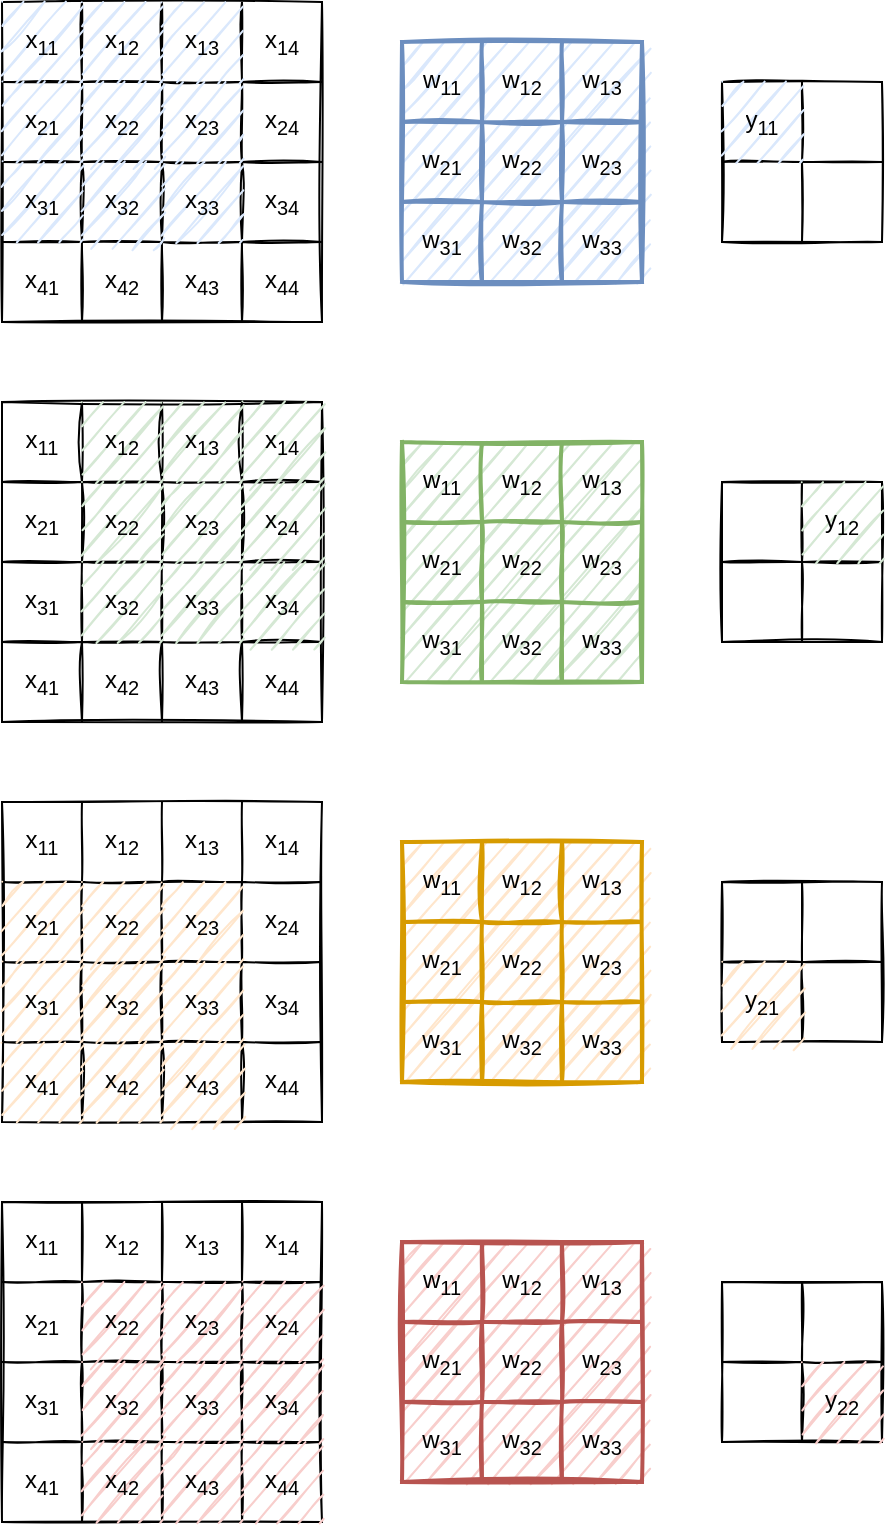 <mxfile version="14.9.6" type="device"><diagram id="1XPFrQUeFBchEvQKIlx6" name="第 1 页"><mxGraphModel dx="1038" dy="607" grid="1" gridSize="10" guides="1" tooltips="1" connect="1" arrows="1" fold="1" page="1" pageScale="1" pageWidth="827" pageHeight="1169" math="0" shadow="0"><root><mxCell id="0"/><mxCell id="1" parent="0"/><mxCell id="IdD7xuWZ4X2_f1lu993T-57" value="" style="shape=table;startSize=0;container=1;collapsible=0;childLayout=tableLayout;sketch=1;rounded=1;shadow=0;strokeWidth=1;fillStyle=auto;" vertex="1" parent="1"><mxGeometry x="220" y="120" width="160" height="160" as="geometry"/></mxCell><mxCell id="IdD7xuWZ4X2_f1lu993T-58" value="" style="shape=partialRectangle;collapsible=0;dropTarget=0;pointerEvents=0;fillColor=none;top=0;left=0;bottom=0;right=0;points=[[0,0.5],[1,0.5]];portConstraint=eastwest;" vertex="1" parent="IdD7xuWZ4X2_f1lu993T-57"><mxGeometry width="160" height="40" as="geometry"/></mxCell><mxCell id="IdD7xuWZ4X2_f1lu993T-59" value="x&lt;sub&gt;11&lt;/sub&gt;" style="shape=partialRectangle;html=1;whiteSpace=wrap;connectable=0;overflow=hidden;fillColor=#dae8fc;top=0;left=0;bottom=0;right=0;pointerEvents=1;strokeColor=#6c8ebf;sketch=1;strokeWidth=2;" vertex="1" parent="IdD7xuWZ4X2_f1lu993T-58"><mxGeometry width="40" height="40" as="geometry"/></mxCell><mxCell id="IdD7xuWZ4X2_f1lu993T-60" value="x&lt;sub&gt;12&lt;/sub&gt;" style="shape=partialRectangle;html=1;whiteSpace=wrap;connectable=0;overflow=hidden;fillColor=#dae8fc;top=0;left=0;bottom=0;right=0;pointerEvents=1;strokeColor=#6c8ebf;sketch=1;strokeWidth=2;" vertex="1" parent="IdD7xuWZ4X2_f1lu993T-58"><mxGeometry x="40" width="40" height="40" as="geometry"/></mxCell><mxCell id="IdD7xuWZ4X2_f1lu993T-61" value="x&lt;sub&gt;13&lt;/sub&gt;" style="shape=partialRectangle;html=1;whiteSpace=wrap;connectable=0;overflow=hidden;fillColor=#dae8fc;top=0;left=0;bottom=0;right=0;pointerEvents=1;strokeColor=#6c8ebf;sketch=1;strokeWidth=2;" vertex="1" parent="IdD7xuWZ4X2_f1lu993T-58"><mxGeometry x="80" width="40" height="40" as="geometry"/></mxCell><mxCell id="IdD7xuWZ4X2_f1lu993T-62" value="x&lt;sub&gt;14&lt;/sub&gt;" style="shape=partialRectangle;html=1;whiteSpace=wrap;connectable=0;overflow=hidden;fillColor=none;top=0;left=0;bottom=0;right=0;pointerEvents=1;" vertex="1" parent="IdD7xuWZ4X2_f1lu993T-58"><mxGeometry x="120" width="40" height="40" as="geometry"/></mxCell><mxCell id="IdD7xuWZ4X2_f1lu993T-63" value="" style="shape=partialRectangle;collapsible=0;dropTarget=0;pointerEvents=0;fillColor=none;top=0;left=0;bottom=0;right=0;points=[[0,0.5],[1,0.5]];portConstraint=eastwest;" vertex="1" parent="IdD7xuWZ4X2_f1lu993T-57"><mxGeometry y="40" width="160" height="40" as="geometry"/></mxCell><mxCell id="IdD7xuWZ4X2_f1lu993T-64" value="x&lt;sub&gt;21&lt;/sub&gt;" style="shape=partialRectangle;html=1;whiteSpace=wrap;connectable=0;overflow=hidden;fillColor=#dae8fc;top=0;left=0;bottom=0;right=0;pointerEvents=1;strokeColor=#6c8ebf;sketch=1;strokeWidth=2;" vertex="1" parent="IdD7xuWZ4X2_f1lu993T-63"><mxGeometry width="40" height="40" as="geometry"/></mxCell><mxCell id="IdD7xuWZ4X2_f1lu993T-65" value="x&lt;sub&gt;22&lt;/sub&gt;" style="shape=partialRectangle;html=1;whiteSpace=wrap;connectable=0;overflow=hidden;fillColor=#dae8fc;top=0;left=0;bottom=0;right=0;pointerEvents=1;strokeColor=#6c8ebf;sketch=1;strokeWidth=2;" vertex="1" parent="IdD7xuWZ4X2_f1lu993T-63"><mxGeometry x="40" width="40" height="40" as="geometry"/></mxCell><mxCell id="IdD7xuWZ4X2_f1lu993T-66" value="x&lt;sub&gt;23&lt;/sub&gt;" style="shape=partialRectangle;html=1;whiteSpace=wrap;connectable=0;overflow=hidden;fillColor=#dae8fc;top=0;left=0;bottom=0;right=0;pointerEvents=1;strokeColor=#6c8ebf;sketch=1;strokeWidth=2;" vertex="1" parent="IdD7xuWZ4X2_f1lu993T-63"><mxGeometry x="80" width="40" height="40" as="geometry"/></mxCell><mxCell id="IdD7xuWZ4X2_f1lu993T-67" value="x&lt;sub&gt;24&lt;/sub&gt;" style="shape=partialRectangle;html=1;whiteSpace=wrap;connectable=0;overflow=hidden;fillColor=none;top=0;left=0;bottom=0;right=0;pointerEvents=1;" vertex="1" parent="IdD7xuWZ4X2_f1lu993T-63"><mxGeometry x="120" width="40" height="40" as="geometry"/></mxCell><mxCell id="IdD7xuWZ4X2_f1lu993T-68" value="" style="shape=partialRectangle;collapsible=0;dropTarget=0;pointerEvents=0;fillColor=none;top=0;left=0;bottom=0;right=0;points=[[0,0.5],[1,0.5]];portConstraint=eastwest;" vertex="1" parent="IdD7xuWZ4X2_f1lu993T-57"><mxGeometry y="80" width="160" height="40" as="geometry"/></mxCell><mxCell id="IdD7xuWZ4X2_f1lu993T-69" value="x&lt;sub&gt;31&lt;/sub&gt;" style="shape=partialRectangle;html=1;whiteSpace=wrap;connectable=0;overflow=hidden;fillColor=#dae8fc;top=0;left=0;bottom=0;right=0;pointerEvents=1;strokeColor=#6c8ebf;sketch=1;strokeWidth=2;" vertex="1" parent="IdD7xuWZ4X2_f1lu993T-68"><mxGeometry width="40" height="40" as="geometry"/></mxCell><mxCell id="IdD7xuWZ4X2_f1lu993T-70" value="x&lt;sub&gt;32&lt;/sub&gt;" style="shape=partialRectangle;html=1;whiteSpace=wrap;connectable=0;overflow=hidden;fillColor=#dae8fc;top=0;left=0;bottom=0;right=0;pointerEvents=1;strokeColor=#6c8ebf;sketch=1;strokeWidth=2;" vertex="1" parent="IdD7xuWZ4X2_f1lu993T-68"><mxGeometry x="40" width="40" height="40" as="geometry"/></mxCell><mxCell id="IdD7xuWZ4X2_f1lu993T-71" value="x&lt;sub&gt;33&lt;/sub&gt;" style="shape=partialRectangle;html=1;whiteSpace=wrap;connectable=0;overflow=hidden;fillColor=#dae8fc;top=0;left=0;bottom=0;right=0;pointerEvents=1;strokeColor=#6c8ebf;sketch=1;strokeWidth=2;" vertex="1" parent="IdD7xuWZ4X2_f1lu993T-68"><mxGeometry x="80" width="40" height="40" as="geometry"/></mxCell><mxCell id="IdD7xuWZ4X2_f1lu993T-72" value="x&lt;sub&gt;34&lt;/sub&gt;" style="shape=partialRectangle;html=1;whiteSpace=wrap;connectable=0;overflow=hidden;fillColor=none;top=0;left=0;bottom=0;right=0;pointerEvents=1;" vertex="1" parent="IdD7xuWZ4X2_f1lu993T-68"><mxGeometry x="120" width="40" height="40" as="geometry"/></mxCell><mxCell id="IdD7xuWZ4X2_f1lu993T-73" value="" style="shape=partialRectangle;collapsible=0;dropTarget=0;pointerEvents=0;fillColor=none;top=0;left=0;bottom=0;right=0;points=[[0,0.5],[1,0.5]];portConstraint=eastwest;" vertex="1" parent="IdD7xuWZ4X2_f1lu993T-57"><mxGeometry y="120" width="160" height="40" as="geometry"/></mxCell><mxCell id="IdD7xuWZ4X2_f1lu993T-74" value="x&lt;sub&gt;41&lt;/sub&gt;" style="shape=partialRectangle;html=1;whiteSpace=wrap;connectable=0;overflow=hidden;fillColor=none;top=0;left=0;bottom=0;right=0;pointerEvents=1;" vertex="1" parent="IdD7xuWZ4X2_f1lu993T-73"><mxGeometry width="40" height="40" as="geometry"/></mxCell><mxCell id="IdD7xuWZ4X2_f1lu993T-75" value="x&lt;sub&gt;42&lt;/sub&gt;" style="shape=partialRectangle;html=1;whiteSpace=wrap;connectable=0;overflow=hidden;fillColor=none;top=0;left=0;bottom=0;right=0;pointerEvents=1;" vertex="1" parent="IdD7xuWZ4X2_f1lu993T-73"><mxGeometry x="40" width="40" height="40" as="geometry"/></mxCell><mxCell id="IdD7xuWZ4X2_f1lu993T-76" value="x&lt;sub&gt;43&lt;/sub&gt;" style="shape=partialRectangle;html=1;whiteSpace=wrap;connectable=0;overflow=hidden;fillColor=none;top=0;left=0;bottom=0;right=0;pointerEvents=1;" vertex="1" parent="IdD7xuWZ4X2_f1lu993T-73"><mxGeometry x="80" width="40" height="40" as="geometry"/></mxCell><mxCell id="IdD7xuWZ4X2_f1lu993T-77" value="x&lt;sub&gt;44&lt;/sub&gt;" style="shape=partialRectangle;html=1;whiteSpace=wrap;connectable=0;overflow=hidden;fillColor=none;top=0;left=0;bottom=0;right=0;pointerEvents=1;" vertex="1" parent="IdD7xuWZ4X2_f1lu993T-73"><mxGeometry x="120" width="40" height="40" as="geometry"/></mxCell><mxCell id="IdD7xuWZ4X2_f1lu993T-78" value="" style="shape=table;startSize=0;container=1;collapsible=0;childLayout=tableLayout;rounded=1;sketch=1;fillColor=#dae8fc;strokeColor=#6c8ebf;strokeWidth=2;" vertex="1" parent="1"><mxGeometry x="420" y="140" width="120" height="120" as="geometry"/></mxCell><mxCell id="IdD7xuWZ4X2_f1lu993T-79" value="" style="shape=partialRectangle;collapsible=0;dropTarget=0;pointerEvents=0;fillColor=none;top=0;left=0;bottom=0;right=0;points=[[0,0.5],[1,0.5]];portConstraint=eastwest;" vertex="1" parent="IdD7xuWZ4X2_f1lu993T-78"><mxGeometry width="120" height="40" as="geometry"/></mxCell><mxCell id="IdD7xuWZ4X2_f1lu993T-80" value="w&lt;sub&gt;11&lt;/sub&gt;" style="shape=partialRectangle;html=1;whiteSpace=wrap;connectable=0;overflow=hidden;fillColor=none;top=0;left=0;bottom=0;right=0;pointerEvents=1;" vertex="1" parent="IdD7xuWZ4X2_f1lu993T-79"><mxGeometry width="40" height="40" as="geometry"/></mxCell><mxCell id="IdD7xuWZ4X2_f1lu993T-81" value="w&lt;sub&gt;12&lt;/sub&gt;" style="shape=partialRectangle;html=1;whiteSpace=wrap;connectable=0;overflow=hidden;fillColor=none;top=0;left=0;bottom=0;right=0;pointerEvents=1;" vertex="1" parent="IdD7xuWZ4X2_f1lu993T-79"><mxGeometry x="40" width="40" height="40" as="geometry"/></mxCell><mxCell id="IdD7xuWZ4X2_f1lu993T-82" value="w&lt;sub&gt;13&lt;/sub&gt;" style="shape=partialRectangle;html=1;whiteSpace=wrap;connectable=0;overflow=hidden;fillColor=none;top=0;left=0;bottom=0;right=0;pointerEvents=1;" vertex="1" parent="IdD7xuWZ4X2_f1lu993T-79"><mxGeometry x="80" width="40" height="40" as="geometry"/></mxCell><mxCell id="IdD7xuWZ4X2_f1lu993T-83" value="" style="shape=partialRectangle;collapsible=0;dropTarget=0;pointerEvents=0;fillColor=none;top=0;left=0;bottom=0;right=0;points=[[0,0.5],[1,0.5]];portConstraint=eastwest;" vertex="1" parent="IdD7xuWZ4X2_f1lu993T-78"><mxGeometry y="40" width="120" height="40" as="geometry"/></mxCell><mxCell id="IdD7xuWZ4X2_f1lu993T-84" value="w&lt;sub&gt;21&lt;/sub&gt;" style="shape=partialRectangle;html=1;whiteSpace=wrap;connectable=0;overflow=hidden;fillColor=none;top=0;left=0;bottom=0;right=0;pointerEvents=1;" vertex="1" parent="IdD7xuWZ4X2_f1lu993T-83"><mxGeometry width="40" height="40" as="geometry"/></mxCell><mxCell id="IdD7xuWZ4X2_f1lu993T-85" value="w&lt;sub&gt;22&lt;/sub&gt;" style="shape=partialRectangle;html=1;whiteSpace=wrap;connectable=0;overflow=hidden;fillColor=none;top=0;left=0;bottom=0;right=0;pointerEvents=1;" vertex="1" parent="IdD7xuWZ4X2_f1lu993T-83"><mxGeometry x="40" width="40" height="40" as="geometry"/></mxCell><mxCell id="IdD7xuWZ4X2_f1lu993T-86" value="w&lt;sub&gt;23&lt;/sub&gt;" style="shape=partialRectangle;html=1;whiteSpace=wrap;connectable=0;overflow=hidden;fillColor=none;top=0;left=0;bottom=0;right=0;pointerEvents=1;" vertex="1" parent="IdD7xuWZ4X2_f1lu993T-83"><mxGeometry x="80" width="40" height="40" as="geometry"/></mxCell><mxCell id="IdD7xuWZ4X2_f1lu993T-87" value="" style="shape=partialRectangle;collapsible=0;dropTarget=0;pointerEvents=0;fillColor=none;top=0;left=0;bottom=0;right=0;points=[[0,0.5],[1,0.5]];portConstraint=eastwest;" vertex="1" parent="IdD7xuWZ4X2_f1lu993T-78"><mxGeometry y="80" width="120" height="40" as="geometry"/></mxCell><mxCell id="IdD7xuWZ4X2_f1lu993T-88" value="w&lt;sub&gt;31&lt;/sub&gt;" style="shape=partialRectangle;html=1;whiteSpace=wrap;connectable=0;overflow=hidden;fillColor=none;top=0;left=0;bottom=0;right=0;pointerEvents=1;" vertex="1" parent="IdD7xuWZ4X2_f1lu993T-87"><mxGeometry width="40" height="40" as="geometry"/></mxCell><mxCell id="IdD7xuWZ4X2_f1lu993T-89" value="w&lt;sub&gt;32&lt;/sub&gt;" style="shape=partialRectangle;html=1;whiteSpace=wrap;connectable=0;overflow=hidden;fillColor=none;top=0;left=0;bottom=0;right=0;pointerEvents=1;" vertex="1" parent="IdD7xuWZ4X2_f1lu993T-87"><mxGeometry x="40" width="40" height="40" as="geometry"/></mxCell><mxCell id="IdD7xuWZ4X2_f1lu993T-90" value="w&lt;sub&gt;33&lt;/sub&gt;" style="shape=partialRectangle;html=1;whiteSpace=wrap;connectable=0;overflow=hidden;fillColor=none;top=0;left=0;bottom=0;right=0;pointerEvents=1;" vertex="1" parent="IdD7xuWZ4X2_f1lu993T-87"><mxGeometry x="80" width="40" height="40" as="geometry"/></mxCell><mxCell id="IdD7xuWZ4X2_f1lu993T-91" value="" style="shape=table;startSize=0;container=1;collapsible=0;childLayout=tableLayout;rounded=1;sketch=1;" vertex="1" parent="1"><mxGeometry x="580" y="160" width="80" height="80" as="geometry"/></mxCell><mxCell id="IdD7xuWZ4X2_f1lu993T-92" value="" style="shape=partialRectangle;collapsible=0;dropTarget=0;pointerEvents=0;fillColor=none;top=0;left=0;bottom=0;right=0;points=[[0,0.5],[1,0.5]];portConstraint=eastwest;" vertex="1" parent="IdD7xuWZ4X2_f1lu993T-91"><mxGeometry width="80" height="40" as="geometry"/></mxCell><mxCell id="IdD7xuWZ4X2_f1lu993T-93" value="y&lt;sub&gt;11&lt;/sub&gt;" style="shape=partialRectangle;html=1;whiteSpace=wrap;connectable=0;overflow=hidden;fillColor=#dae8fc;top=0;left=0;bottom=0;right=0;pointerEvents=1;strokeColor=#6c8ebf;sketch=1;strokeWidth=2;" vertex="1" parent="IdD7xuWZ4X2_f1lu993T-92"><mxGeometry width="40" height="40" as="geometry"/></mxCell><mxCell id="IdD7xuWZ4X2_f1lu993T-94" value="" style="shape=partialRectangle;html=1;whiteSpace=wrap;connectable=0;overflow=hidden;fillColor=none;top=0;left=0;bottom=0;right=0;pointerEvents=1;" vertex="1" parent="IdD7xuWZ4X2_f1lu993T-92"><mxGeometry x="40" width="40" height="40" as="geometry"/></mxCell><mxCell id="IdD7xuWZ4X2_f1lu993T-95" value="" style="shape=partialRectangle;collapsible=0;dropTarget=0;pointerEvents=0;fillColor=none;top=0;left=0;bottom=0;right=0;points=[[0,0.5],[1,0.5]];portConstraint=eastwest;" vertex="1" parent="IdD7xuWZ4X2_f1lu993T-91"><mxGeometry y="40" width="80" height="40" as="geometry"/></mxCell><mxCell id="IdD7xuWZ4X2_f1lu993T-96" value="" style="shape=partialRectangle;html=1;whiteSpace=wrap;connectable=0;overflow=hidden;fillColor=none;top=0;left=0;bottom=0;right=0;pointerEvents=1;" vertex="1" parent="IdD7xuWZ4X2_f1lu993T-95"><mxGeometry width="40" height="40" as="geometry"/></mxCell><mxCell id="IdD7xuWZ4X2_f1lu993T-97" value="" style="shape=partialRectangle;html=1;whiteSpace=wrap;connectable=0;overflow=hidden;fillColor=none;top=0;left=0;bottom=0;right=0;pointerEvents=1;" vertex="1" parent="IdD7xuWZ4X2_f1lu993T-95"><mxGeometry x="40" width="40" height="40" as="geometry"/></mxCell><mxCell id="IdD7xuWZ4X2_f1lu993T-221" value="" style="shape=table;startSize=0;container=1;collapsible=0;childLayout=tableLayout;rounded=1;sketch=1;" vertex="1" parent="1"><mxGeometry x="220" y="320" width="160" height="160" as="geometry"/></mxCell><mxCell id="IdD7xuWZ4X2_f1lu993T-222" value="" style="shape=partialRectangle;collapsible=0;dropTarget=0;pointerEvents=0;fillColor=none;top=0;left=0;bottom=0;right=0;points=[[0,0.5],[1,0.5]];portConstraint=eastwest;" vertex="1" parent="IdD7xuWZ4X2_f1lu993T-221"><mxGeometry width="160" height="40" as="geometry"/></mxCell><mxCell id="IdD7xuWZ4X2_f1lu993T-223" value="x&lt;sub&gt;11&lt;/sub&gt;" style="shape=partialRectangle;html=1;whiteSpace=wrap;connectable=0;overflow=hidden;fillColor=none;top=0;left=0;bottom=0;right=0;pointerEvents=1;" vertex="1" parent="IdD7xuWZ4X2_f1lu993T-222"><mxGeometry width="40" height="40" as="geometry"/></mxCell><mxCell id="IdD7xuWZ4X2_f1lu993T-224" value="x&lt;sub&gt;12&lt;/sub&gt;" style="shape=partialRectangle;html=1;whiteSpace=wrap;connectable=0;overflow=hidden;fillColor=#d5e8d4;top=0;left=0;bottom=0;right=0;pointerEvents=1;strokeColor=#82b366;sketch=1;strokeWidth=2;" vertex="1" parent="IdD7xuWZ4X2_f1lu993T-222"><mxGeometry x="40" width="40" height="40" as="geometry"/></mxCell><mxCell id="IdD7xuWZ4X2_f1lu993T-225" value="x&lt;sub&gt;13&lt;/sub&gt;" style="shape=partialRectangle;html=1;whiteSpace=wrap;connectable=0;overflow=hidden;fillColor=#d5e8d4;top=0;left=0;bottom=0;right=0;pointerEvents=1;strokeColor=#82b366;sketch=1;strokeWidth=2;" vertex="1" parent="IdD7xuWZ4X2_f1lu993T-222"><mxGeometry x="80" width="40" height="40" as="geometry"/></mxCell><mxCell id="IdD7xuWZ4X2_f1lu993T-226" value="x&lt;sub&gt;14&lt;/sub&gt;" style="shape=partialRectangle;html=1;whiteSpace=wrap;connectable=0;overflow=hidden;fillColor=#d5e8d4;top=0;left=0;bottom=0;right=0;pointerEvents=1;strokeColor=#82b366;sketch=1;strokeWidth=2;" vertex="1" parent="IdD7xuWZ4X2_f1lu993T-222"><mxGeometry x="120" width="40" height="40" as="geometry"/></mxCell><mxCell id="IdD7xuWZ4X2_f1lu993T-227" value="" style="shape=partialRectangle;collapsible=0;dropTarget=0;pointerEvents=0;fillColor=none;top=0;left=0;bottom=0;right=0;points=[[0,0.5],[1,0.5]];portConstraint=eastwest;" vertex="1" parent="IdD7xuWZ4X2_f1lu993T-221"><mxGeometry y="40" width="160" height="40" as="geometry"/></mxCell><mxCell id="IdD7xuWZ4X2_f1lu993T-228" value="x&lt;sub&gt;21&lt;/sub&gt;" style="shape=partialRectangle;html=1;whiteSpace=wrap;connectable=0;overflow=hidden;fillColor=none;top=0;left=0;bottom=0;right=0;pointerEvents=1;" vertex="1" parent="IdD7xuWZ4X2_f1lu993T-227"><mxGeometry width="40" height="40" as="geometry"/></mxCell><mxCell id="IdD7xuWZ4X2_f1lu993T-229" value="x&lt;sub&gt;22&lt;/sub&gt;" style="shape=partialRectangle;html=1;whiteSpace=wrap;connectable=0;overflow=hidden;fillColor=#d5e8d4;top=0;left=0;bottom=0;right=0;pointerEvents=1;strokeColor=#82b366;sketch=1;strokeWidth=2;" vertex="1" parent="IdD7xuWZ4X2_f1lu993T-227"><mxGeometry x="40" width="40" height="40" as="geometry"/></mxCell><mxCell id="IdD7xuWZ4X2_f1lu993T-230" value="x&lt;sub&gt;23&lt;/sub&gt;" style="shape=partialRectangle;html=1;whiteSpace=wrap;connectable=0;overflow=hidden;fillColor=#d5e8d4;top=0;left=0;bottom=0;right=0;pointerEvents=1;strokeColor=#82b366;sketch=1;strokeWidth=2;" vertex="1" parent="IdD7xuWZ4X2_f1lu993T-227"><mxGeometry x="80" width="40" height="40" as="geometry"/></mxCell><mxCell id="IdD7xuWZ4X2_f1lu993T-231" value="x&lt;sub&gt;24&lt;/sub&gt;" style="shape=partialRectangle;html=1;whiteSpace=wrap;connectable=0;overflow=hidden;fillColor=#d5e8d4;top=0;left=0;bottom=0;right=0;pointerEvents=1;strokeColor=#82b366;sketch=1;strokeWidth=2;" vertex="1" parent="IdD7xuWZ4X2_f1lu993T-227"><mxGeometry x="120" width="40" height="40" as="geometry"/></mxCell><mxCell id="IdD7xuWZ4X2_f1lu993T-232" value="" style="shape=partialRectangle;collapsible=0;dropTarget=0;pointerEvents=0;fillColor=none;top=0;left=0;bottom=0;right=0;points=[[0,0.5],[1,0.5]];portConstraint=eastwest;" vertex="1" parent="IdD7xuWZ4X2_f1lu993T-221"><mxGeometry y="80" width="160" height="40" as="geometry"/></mxCell><mxCell id="IdD7xuWZ4X2_f1lu993T-233" value="x&lt;sub&gt;31&lt;/sub&gt;" style="shape=partialRectangle;html=1;whiteSpace=wrap;connectable=0;overflow=hidden;fillColor=none;top=0;left=0;bottom=0;right=0;pointerEvents=1;" vertex="1" parent="IdD7xuWZ4X2_f1lu993T-232"><mxGeometry width="40" height="40" as="geometry"/></mxCell><mxCell id="IdD7xuWZ4X2_f1lu993T-234" value="x&lt;sub&gt;32&lt;/sub&gt;" style="shape=partialRectangle;html=1;whiteSpace=wrap;connectable=0;overflow=hidden;fillColor=#d5e8d4;top=0;left=0;bottom=0;right=0;pointerEvents=1;strokeColor=#82b366;sketch=1;strokeWidth=2;" vertex="1" parent="IdD7xuWZ4X2_f1lu993T-232"><mxGeometry x="40" width="40" height="40" as="geometry"/></mxCell><mxCell id="IdD7xuWZ4X2_f1lu993T-235" value="x&lt;sub&gt;33&lt;/sub&gt;" style="shape=partialRectangle;html=1;whiteSpace=wrap;connectable=0;overflow=hidden;fillColor=#d5e8d4;top=0;left=0;bottom=0;right=0;pointerEvents=1;strokeColor=#82b366;sketch=1;strokeWidth=2;" vertex="1" parent="IdD7xuWZ4X2_f1lu993T-232"><mxGeometry x="80" width="40" height="40" as="geometry"/></mxCell><mxCell id="IdD7xuWZ4X2_f1lu993T-236" value="x&lt;sub&gt;34&lt;/sub&gt;" style="shape=partialRectangle;html=1;whiteSpace=wrap;connectable=0;overflow=hidden;fillColor=#d5e8d4;top=0;left=0;bottom=0;right=0;pointerEvents=1;strokeColor=#82b366;sketch=1;strokeWidth=2;" vertex="1" parent="IdD7xuWZ4X2_f1lu993T-232"><mxGeometry x="120" width="40" height="40" as="geometry"/></mxCell><mxCell id="IdD7xuWZ4X2_f1lu993T-237" value="" style="shape=partialRectangle;collapsible=0;dropTarget=0;pointerEvents=0;fillColor=none;top=0;left=0;bottom=0;right=0;points=[[0,0.5],[1,0.5]];portConstraint=eastwest;" vertex="1" parent="IdD7xuWZ4X2_f1lu993T-221"><mxGeometry y="120" width="160" height="40" as="geometry"/></mxCell><mxCell id="IdD7xuWZ4X2_f1lu993T-238" value="x&lt;sub&gt;41&lt;/sub&gt;" style="shape=partialRectangle;html=1;whiteSpace=wrap;connectable=0;overflow=hidden;fillColor=none;top=0;left=0;bottom=0;right=0;pointerEvents=1;" vertex="1" parent="IdD7xuWZ4X2_f1lu993T-237"><mxGeometry width="40" height="40" as="geometry"/></mxCell><mxCell id="IdD7xuWZ4X2_f1lu993T-239" value="x&lt;sub&gt;42&lt;/sub&gt;" style="shape=partialRectangle;html=1;whiteSpace=wrap;connectable=0;overflow=hidden;fillColor=none;top=0;left=0;bottom=0;right=0;pointerEvents=1;" vertex="1" parent="IdD7xuWZ4X2_f1lu993T-237"><mxGeometry x="40" width="40" height="40" as="geometry"/></mxCell><mxCell id="IdD7xuWZ4X2_f1lu993T-240" value="x&lt;sub&gt;43&lt;/sub&gt;" style="shape=partialRectangle;html=1;whiteSpace=wrap;connectable=0;overflow=hidden;fillColor=none;top=0;left=0;bottom=0;right=0;pointerEvents=1;" vertex="1" parent="IdD7xuWZ4X2_f1lu993T-237"><mxGeometry x="80" width="40" height="40" as="geometry"/></mxCell><mxCell id="IdD7xuWZ4X2_f1lu993T-241" value="x&lt;sub&gt;44&lt;/sub&gt;" style="shape=partialRectangle;html=1;whiteSpace=wrap;connectable=0;overflow=hidden;fillColor=none;top=0;left=0;bottom=0;right=0;pointerEvents=1;" vertex="1" parent="IdD7xuWZ4X2_f1lu993T-237"><mxGeometry x="120" width="40" height="40" as="geometry"/></mxCell><mxCell id="IdD7xuWZ4X2_f1lu993T-242" value="" style="shape=table;startSize=0;container=1;collapsible=0;childLayout=tableLayout;rounded=1;sketch=1;fillColor=#d5e8d4;strokeColor=#82b366;strokeWidth=2;" vertex="1" parent="1"><mxGeometry x="420" y="340" width="120" height="120" as="geometry"/></mxCell><mxCell id="IdD7xuWZ4X2_f1lu993T-243" value="" style="shape=partialRectangle;collapsible=0;dropTarget=0;pointerEvents=0;fillColor=none;top=0;left=0;bottom=0;right=0;points=[[0,0.5],[1,0.5]];portConstraint=eastwest;" vertex="1" parent="IdD7xuWZ4X2_f1lu993T-242"><mxGeometry width="120" height="40" as="geometry"/></mxCell><mxCell id="IdD7xuWZ4X2_f1lu993T-244" value="w&lt;sub&gt;11&lt;/sub&gt;" style="shape=partialRectangle;html=1;whiteSpace=wrap;connectable=0;overflow=hidden;fillColor=none;top=0;left=0;bottom=0;right=0;pointerEvents=1;" vertex="1" parent="IdD7xuWZ4X2_f1lu993T-243"><mxGeometry width="40" height="40" as="geometry"/></mxCell><mxCell id="IdD7xuWZ4X2_f1lu993T-245" value="w&lt;sub&gt;12&lt;/sub&gt;" style="shape=partialRectangle;html=1;whiteSpace=wrap;connectable=0;overflow=hidden;fillColor=none;top=0;left=0;bottom=0;right=0;pointerEvents=1;" vertex="1" parent="IdD7xuWZ4X2_f1lu993T-243"><mxGeometry x="40" width="40" height="40" as="geometry"/></mxCell><mxCell id="IdD7xuWZ4X2_f1lu993T-246" value="w&lt;sub&gt;13&lt;/sub&gt;" style="shape=partialRectangle;html=1;whiteSpace=wrap;connectable=0;overflow=hidden;fillColor=none;top=0;left=0;bottom=0;right=0;pointerEvents=1;" vertex="1" parent="IdD7xuWZ4X2_f1lu993T-243"><mxGeometry x="80" width="40" height="40" as="geometry"/></mxCell><mxCell id="IdD7xuWZ4X2_f1lu993T-247" value="" style="shape=partialRectangle;collapsible=0;dropTarget=0;pointerEvents=0;fillColor=none;top=0;left=0;bottom=0;right=0;points=[[0,0.5],[1,0.5]];portConstraint=eastwest;" vertex="1" parent="IdD7xuWZ4X2_f1lu993T-242"><mxGeometry y="40" width="120" height="40" as="geometry"/></mxCell><mxCell id="IdD7xuWZ4X2_f1lu993T-248" value="w&lt;sub&gt;21&lt;/sub&gt;" style="shape=partialRectangle;html=1;whiteSpace=wrap;connectable=0;overflow=hidden;fillColor=none;top=0;left=0;bottom=0;right=0;pointerEvents=1;" vertex="1" parent="IdD7xuWZ4X2_f1lu993T-247"><mxGeometry width="40" height="40" as="geometry"/></mxCell><mxCell id="IdD7xuWZ4X2_f1lu993T-249" value="w&lt;sub&gt;22&lt;/sub&gt;" style="shape=partialRectangle;html=1;whiteSpace=wrap;connectable=0;overflow=hidden;fillColor=none;top=0;left=0;bottom=0;right=0;pointerEvents=1;" vertex="1" parent="IdD7xuWZ4X2_f1lu993T-247"><mxGeometry x="40" width="40" height="40" as="geometry"/></mxCell><mxCell id="IdD7xuWZ4X2_f1lu993T-250" value="w&lt;sub&gt;23&lt;/sub&gt;" style="shape=partialRectangle;html=1;whiteSpace=wrap;connectable=0;overflow=hidden;fillColor=none;top=0;left=0;bottom=0;right=0;pointerEvents=1;" vertex="1" parent="IdD7xuWZ4X2_f1lu993T-247"><mxGeometry x="80" width="40" height="40" as="geometry"/></mxCell><mxCell id="IdD7xuWZ4X2_f1lu993T-251" value="" style="shape=partialRectangle;collapsible=0;dropTarget=0;pointerEvents=0;fillColor=none;top=0;left=0;bottom=0;right=0;points=[[0,0.5],[1,0.5]];portConstraint=eastwest;" vertex="1" parent="IdD7xuWZ4X2_f1lu993T-242"><mxGeometry y="80" width="120" height="40" as="geometry"/></mxCell><mxCell id="IdD7xuWZ4X2_f1lu993T-252" value="w&lt;sub&gt;31&lt;/sub&gt;" style="shape=partialRectangle;html=1;whiteSpace=wrap;connectable=0;overflow=hidden;fillColor=none;top=0;left=0;bottom=0;right=0;pointerEvents=1;" vertex="1" parent="IdD7xuWZ4X2_f1lu993T-251"><mxGeometry width="40" height="40" as="geometry"/></mxCell><mxCell id="IdD7xuWZ4X2_f1lu993T-253" value="w&lt;sub&gt;32&lt;/sub&gt;" style="shape=partialRectangle;html=1;whiteSpace=wrap;connectable=0;overflow=hidden;fillColor=none;top=0;left=0;bottom=0;right=0;pointerEvents=1;" vertex="1" parent="IdD7xuWZ4X2_f1lu993T-251"><mxGeometry x="40" width="40" height="40" as="geometry"/></mxCell><mxCell id="IdD7xuWZ4X2_f1lu993T-254" value="w&lt;sub&gt;33&lt;/sub&gt;" style="shape=partialRectangle;html=1;whiteSpace=wrap;connectable=0;overflow=hidden;fillColor=none;top=0;left=0;bottom=0;right=0;pointerEvents=1;" vertex="1" parent="IdD7xuWZ4X2_f1lu993T-251"><mxGeometry x="80" width="40" height="40" as="geometry"/></mxCell><mxCell id="IdD7xuWZ4X2_f1lu993T-255" value="" style="shape=table;startSize=0;container=1;collapsible=0;childLayout=tableLayout;rounded=1;sketch=1;" vertex="1" parent="1"><mxGeometry x="580" y="360" width="80" height="80" as="geometry"/></mxCell><mxCell id="IdD7xuWZ4X2_f1lu993T-256" value="" style="shape=partialRectangle;collapsible=0;dropTarget=0;pointerEvents=0;fillColor=none;top=0;left=0;bottom=0;right=0;points=[[0,0.5],[1,0.5]];portConstraint=eastwest;" vertex="1" parent="IdD7xuWZ4X2_f1lu993T-255"><mxGeometry width="80" height="40" as="geometry"/></mxCell><mxCell id="IdD7xuWZ4X2_f1lu993T-257" value="" style="shape=partialRectangle;html=1;whiteSpace=wrap;connectable=0;overflow=hidden;fillColor=none;top=0;left=0;bottom=0;right=0;pointerEvents=1;" vertex="1" parent="IdD7xuWZ4X2_f1lu993T-256"><mxGeometry width="40" height="40" as="geometry"/></mxCell><mxCell id="IdD7xuWZ4X2_f1lu993T-258" value="y&lt;sub&gt;12&lt;/sub&gt;" style="shape=partialRectangle;html=1;whiteSpace=wrap;connectable=0;overflow=hidden;fillColor=#d5e8d4;top=0;left=0;bottom=0;right=0;pointerEvents=1;strokeColor=#82b366;sketch=1;strokeWidth=2;" vertex="1" parent="IdD7xuWZ4X2_f1lu993T-256"><mxGeometry x="40" width="40" height="40" as="geometry"/></mxCell><mxCell id="IdD7xuWZ4X2_f1lu993T-259" value="" style="shape=partialRectangle;collapsible=0;dropTarget=0;pointerEvents=0;fillColor=none;top=0;left=0;bottom=0;right=0;points=[[0,0.5],[1,0.5]];portConstraint=eastwest;" vertex="1" parent="IdD7xuWZ4X2_f1lu993T-255"><mxGeometry y="40" width="80" height="40" as="geometry"/></mxCell><mxCell id="IdD7xuWZ4X2_f1lu993T-260" value="" style="shape=partialRectangle;html=1;whiteSpace=wrap;connectable=0;overflow=hidden;fillColor=none;top=0;left=0;bottom=0;right=0;pointerEvents=1;" vertex="1" parent="IdD7xuWZ4X2_f1lu993T-259"><mxGeometry width="40" height="40" as="geometry"/></mxCell><mxCell id="IdD7xuWZ4X2_f1lu993T-261" value="" style="shape=partialRectangle;html=1;whiteSpace=wrap;connectable=0;overflow=hidden;fillColor=none;top=0;left=0;bottom=0;right=0;pointerEvents=1;" vertex="1" parent="IdD7xuWZ4X2_f1lu993T-259"><mxGeometry x="40" width="40" height="40" as="geometry"/></mxCell><mxCell id="IdD7xuWZ4X2_f1lu993T-262" value="" style="shape=table;startSize=0;container=1;collapsible=0;childLayout=tableLayout;rounded=1;sketch=1;" vertex="1" parent="1"><mxGeometry x="220" y="520" width="160" height="160" as="geometry"/></mxCell><mxCell id="IdD7xuWZ4X2_f1lu993T-263" value="" style="shape=partialRectangle;collapsible=0;dropTarget=0;pointerEvents=0;fillColor=none;top=0;left=0;bottom=0;right=0;points=[[0,0.5],[1,0.5]];portConstraint=eastwest;" vertex="1" parent="IdD7xuWZ4X2_f1lu993T-262"><mxGeometry width="160" height="40" as="geometry"/></mxCell><mxCell id="IdD7xuWZ4X2_f1lu993T-264" value="x&lt;sub&gt;11&lt;/sub&gt;" style="shape=partialRectangle;html=1;whiteSpace=wrap;connectable=0;overflow=hidden;fillColor=none;top=0;left=0;bottom=0;right=0;pointerEvents=1;" vertex="1" parent="IdD7xuWZ4X2_f1lu993T-263"><mxGeometry width="40" height="40" as="geometry"/></mxCell><mxCell id="IdD7xuWZ4X2_f1lu993T-265" value="x&lt;sub&gt;12&lt;/sub&gt;" style="shape=partialRectangle;html=1;whiteSpace=wrap;connectable=0;overflow=hidden;fillColor=none;top=0;left=0;bottom=0;right=0;pointerEvents=1;" vertex="1" parent="IdD7xuWZ4X2_f1lu993T-263"><mxGeometry x="40" width="40" height="40" as="geometry"/></mxCell><mxCell id="IdD7xuWZ4X2_f1lu993T-266" value="x&lt;sub&gt;13&lt;/sub&gt;" style="shape=partialRectangle;html=1;whiteSpace=wrap;connectable=0;overflow=hidden;fillColor=none;top=0;left=0;bottom=0;right=0;pointerEvents=1;" vertex="1" parent="IdD7xuWZ4X2_f1lu993T-263"><mxGeometry x="80" width="40" height="40" as="geometry"/></mxCell><mxCell id="IdD7xuWZ4X2_f1lu993T-267" value="x&lt;sub&gt;14&lt;/sub&gt;" style="shape=partialRectangle;html=1;whiteSpace=wrap;connectable=0;overflow=hidden;fillColor=none;top=0;left=0;bottom=0;right=0;pointerEvents=1;" vertex="1" parent="IdD7xuWZ4X2_f1lu993T-263"><mxGeometry x="120" width="40" height="40" as="geometry"/></mxCell><mxCell id="IdD7xuWZ4X2_f1lu993T-268" value="" style="shape=partialRectangle;collapsible=0;dropTarget=0;pointerEvents=0;fillColor=none;top=0;left=0;bottom=0;right=0;points=[[0,0.5],[1,0.5]];portConstraint=eastwest;" vertex="1" parent="IdD7xuWZ4X2_f1lu993T-262"><mxGeometry y="40" width="160" height="40" as="geometry"/></mxCell><mxCell id="IdD7xuWZ4X2_f1lu993T-269" value="x&lt;sub&gt;21&lt;/sub&gt;" style="shape=partialRectangle;html=1;whiteSpace=wrap;connectable=0;overflow=hidden;fillColor=#ffe6cc;top=0;left=0;bottom=0;right=0;pointerEvents=1;strokeColor=#d79b00;sketch=1;strokeWidth=2;" vertex="1" parent="IdD7xuWZ4X2_f1lu993T-268"><mxGeometry width="40" height="40" as="geometry"/></mxCell><mxCell id="IdD7xuWZ4X2_f1lu993T-270" value="x&lt;sub&gt;22&lt;/sub&gt;" style="shape=partialRectangle;html=1;whiteSpace=wrap;connectable=0;overflow=hidden;fillColor=#ffe6cc;top=0;left=0;bottom=0;right=0;pointerEvents=1;strokeColor=#d79b00;sketch=1;strokeWidth=2;" vertex="1" parent="IdD7xuWZ4X2_f1lu993T-268"><mxGeometry x="40" width="40" height="40" as="geometry"/></mxCell><mxCell id="IdD7xuWZ4X2_f1lu993T-271" value="x&lt;sub&gt;23&lt;/sub&gt;" style="shape=partialRectangle;html=1;whiteSpace=wrap;connectable=0;overflow=hidden;fillColor=#ffe6cc;top=0;left=0;bottom=0;right=0;pointerEvents=1;strokeColor=#d79b00;sketch=1;strokeWidth=2;" vertex="1" parent="IdD7xuWZ4X2_f1lu993T-268"><mxGeometry x="80" width="40" height="40" as="geometry"/></mxCell><mxCell id="IdD7xuWZ4X2_f1lu993T-272" value="x&lt;sub&gt;24&lt;/sub&gt;" style="shape=partialRectangle;html=1;whiteSpace=wrap;connectable=0;overflow=hidden;fillColor=none;top=0;left=0;bottom=0;right=0;pointerEvents=1;" vertex="1" parent="IdD7xuWZ4X2_f1lu993T-268"><mxGeometry x="120" width="40" height="40" as="geometry"/></mxCell><mxCell id="IdD7xuWZ4X2_f1lu993T-273" value="" style="shape=partialRectangle;collapsible=0;dropTarget=0;pointerEvents=0;fillColor=none;top=0;left=0;bottom=0;right=0;points=[[0,0.5],[1,0.5]];portConstraint=eastwest;" vertex="1" parent="IdD7xuWZ4X2_f1lu993T-262"><mxGeometry y="80" width="160" height="40" as="geometry"/></mxCell><mxCell id="IdD7xuWZ4X2_f1lu993T-274" value="x&lt;sub&gt;31&lt;/sub&gt;" style="shape=partialRectangle;html=1;whiteSpace=wrap;connectable=0;overflow=hidden;fillColor=#ffe6cc;top=0;left=0;bottom=0;right=0;pointerEvents=1;strokeColor=#d79b00;sketch=1;strokeWidth=2;" vertex="1" parent="IdD7xuWZ4X2_f1lu993T-273"><mxGeometry width="40" height="40" as="geometry"/></mxCell><mxCell id="IdD7xuWZ4X2_f1lu993T-275" value="x&lt;sub&gt;32&lt;/sub&gt;" style="shape=partialRectangle;html=1;whiteSpace=wrap;connectable=0;overflow=hidden;fillColor=#ffe6cc;top=0;left=0;bottom=0;right=0;pointerEvents=1;strokeColor=#d79b00;sketch=1;strokeWidth=2;" vertex="1" parent="IdD7xuWZ4X2_f1lu993T-273"><mxGeometry x="40" width="40" height="40" as="geometry"/></mxCell><mxCell id="IdD7xuWZ4X2_f1lu993T-276" value="x&lt;sub&gt;33&lt;/sub&gt;" style="shape=partialRectangle;html=1;whiteSpace=wrap;connectable=0;overflow=hidden;fillColor=#ffe6cc;top=0;left=0;bottom=0;right=0;pointerEvents=1;strokeColor=#d79b00;sketch=1;strokeWidth=2;" vertex="1" parent="IdD7xuWZ4X2_f1lu993T-273"><mxGeometry x="80" width="40" height="40" as="geometry"/></mxCell><mxCell id="IdD7xuWZ4X2_f1lu993T-277" value="x&lt;sub&gt;34&lt;/sub&gt;" style="shape=partialRectangle;html=1;whiteSpace=wrap;connectable=0;overflow=hidden;fillColor=none;top=0;left=0;bottom=0;right=0;pointerEvents=1;" vertex="1" parent="IdD7xuWZ4X2_f1lu993T-273"><mxGeometry x="120" width="40" height="40" as="geometry"/></mxCell><mxCell id="IdD7xuWZ4X2_f1lu993T-278" value="" style="shape=partialRectangle;collapsible=0;dropTarget=0;pointerEvents=0;fillColor=none;top=0;left=0;bottom=0;right=0;points=[[0,0.5],[1,0.5]];portConstraint=eastwest;" vertex="1" parent="IdD7xuWZ4X2_f1lu993T-262"><mxGeometry y="120" width="160" height="40" as="geometry"/></mxCell><mxCell id="IdD7xuWZ4X2_f1lu993T-279" value="x&lt;sub&gt;41&lt;/sub&gt;" style="shape=partialRectangle;html=1;whiteSpace=wrap;connectable=0;overflow=hidden;fillColor=#ffe6cc;top=0;left=0;bottom=0;right=0;pointerEvents=1;strokeColor=#d79b00;sketch=1;strokeWidth=2;" vertex="1" parent="IdD7xuWZ4X2_f1lu993T-278"><mxGeometry width="40" height="40" as="geometry"/></mxCell><mxCell id="IdD7xuWZ4X2_f1lu993T-280" value="x&lt;sub&gt;42&lt;/sub&gt;" style="shape=partialRectangle;html=1;whiteSpace=wrap;connectable=0;overflow=hidden;fillColor=#ffe6cc;top=0;left=0;bottom=0;right=0;pointerEvents=1;strokeColor=#d79b00;sketch=1;strokeWidth=2;" vertex="1" parent="IdD7xuWZ4X2_f1lu993T-278"><mxGeometry x="40" width="40" height="40" as="geometry"/></mxCell><mxCell id="IdD7xuWZ4X2_f1lu993T-281" value="x&lt;sub&gt;43&lt;/sub&gt;" style="shape=partialRectangle;html=1;whiteSpace=wrap;connectable=0;overflow=hidden;fillColor=#ffe6cc;top=0;left=0;bottom=0;right=0;pointerEvents=1;strokeColor=#d79b00;sketch=1;strokeWidth=2;" vertex="1" parent="IdD7xuWZ4X2_f1lu993T-278"><mxGeometry x="80" width="40" height="40" as="geometry"/></mxCell><mxCell id="IdD7xuWZ4X2_f1lu993T-282" value="x&lt;sub&gt;44&lt;/sub&gt;" style="shape=partialRectangle;html=1;whiteSpace=wrap;connectable=0;overflow=hidden;fillColor=none;top=0;left=0;bottom=0;right=0;pointerEvents=1;" vertex="1" parent="IdD7xuWZ4X2_f1lu993T-278"><mxGeometry x="120" width="40" height="40" as="geometry"/></mxCell><mxCell id="IdD7xuWZ4X2_f1lu993T-283" value="" style="shape=table;startSize=0;container=1;collapsible=0;childLayout=tableLayout;rounded=1;sketch=1;fillColor=#ffe6cc;strokeColor=#d79b00;strokeWidth=2;" vertex="1" parent="1"><mxGeometry x="420" y="540" width="120" height="120" as="geometry"/></mxCell><mxCell id="IdD7xuWZ4X2_f1lu993T-284" value="" style="shape=partialRectangle;collapsible=0;dropTarget=0;pointerEvents=0;fillColor=none;top=0;left=0;bottom=0;right=0;points=[[0,0.5],[1,0.5]];portConstraint=eastwest;" vertex="1" parent="IdD7xuWZ4X2_f1lu993T-283"><mxGeometry width="120" height="40" as="geometry"/></mxCell><mxCell id="IdD7xuWZ4X2_f1lu993T-285" value="w&lt;sub&gt;11&lt;/sub&gt;" style="shape=partialRectangle;html=1;whiteSpace=wrap;connectable=0;overflow=hidden;fillColor=none;top=0;left=0;bottom=0;right=0;pointerEvents=1;" vertex="1" parent="IdD7xuWZ4X2_f1lu993T-284"><mxGeometry width="40" height="40" as="geometry"/></mxCell><mxCell id="IdD7xuWZ4X2_f1lu993T-286" value="w&lt;sub&gt;12&lt;/sub&gt;" style="shape=partialRectangle;html=1;whiteSpace=wrap;connectable=0;overflow=hidden;fillColor=none;top=0;left=0;bottom=0;right=0;pointerEvents=1;" vertex="1" parent="IdD7xuWZ4X2_f1lu993T-284"><mxGeometry x="40" width="40" height="40" as="geometry"/></mxCell><mxCell id="IdD7xuWZ4X2_f1lu993T-287" value="w&lt;sub&gt;13&lt;/sub&gt;" style="shape=partialRectangle;html=1;whiteSpace=wrap;connectable=0;overflow=hidden;fillColor=none;top=0;left=0;bottom=0;right=0;pointerEvents=1;" vertex="1" parent="IdD7xuWZ4X2_f1lu993T-284"><mxGeometry x="80" width="40" height="40" as="geometry"/></mxCell><mxCell id="IdD7xuWZ4X2_f1lu993T-288" value="" style="shape=partialRectangle;collapsible=0;dropTarget=0;pointerEvents=0;fillColor=none;top=0;left=0;bottom=0;right=0;points=[[0,0.5],[1,0.5]];portConstraint=eastwest;" vertex="1" parent="IdD7xuWZ4X2_f1lu993T-283"><mxGeometry y="40" width="120" height="40" as="geometry"/></mxCell><mxCell id="IdD7xuWZ4X2_f1lu993T-289" value="w&lt;sub&gt;21&lt;/sub&gt;" style="shape=partialRectangle;html=1;whiteSpace=wrap;connectable=0;overflow=hidden;fillColor=none;top=0;left=0;bottom=0;right=0;pointerEvents=1;" vertex="1" parent="IdD7xuWZ4X2_f1lu993T-288"><mxGeometry width="40" height="40" as="geometry"/></mxCell><mxCell id="IdD7xuWZ4X2_f1lu993T-290" value="w&lt;sub&gt;22&lt;/sub&gt;" style="shape=partialRectangle;html=1;whiteSpace=wrap;connectable=0;overflow=hidden;fillColor=none;top=0;left=0;bottom=0;right=0;pointerEvents=1;" vertex="1" parent="IdD7xuWZ4X2_f1lu993T-288"><mxGeometry x="40" width="40" height="40" as="geometry"/></mxCell><mxCell id="IdD7xuWZ4X2_f1lu993T-291" value="w&lt;sub&gt;23&lt;/sub&gt;" style="shape=partialRectangle;html=1;whiteSpace=wrap;connectable=0;overflow=hidden;fillColor=none;top=0;left=0;bottom=0;right=0;pointerEvents=1;" vertex="1" parent="IdD7xuWZ4X2_f1lu993T-288"><mxGeometry x="80" width="40" height="40" as="geometry"/></mxCell><mxCell id="IdD7xuWZ4X2_f1lu993T-292" value="" style="shape=partialRectangle;collapsible=0;dropTarget=0;pointerEvents=0;fillColor=none;top=0;left=0;bottom=0;right=0;points=[[0,0.5],[1,0.5]];portConstraint=eastwest;" vertex="1" parent="IdD7xuWZ4X2_f1lu993T-283"><mxGeometry y="80" width="120" height="40" as="geometry"/></mxCell><mxCell id="IdD7xuWZ4X2_f1lu993T-293" value="w&lt;sub&gt;31&lt;/sub&gt;" style="shape=partialRectangle;html=1;whiteSpace=wrap;connectable=0;overflow=hidden;fillColor=none;top=0;left=0;bottom=0;right=0;pointerEvents=1;" vertex="1" parent="IdD7xuWZ4X2_f1lu993T-292"><mxGeometry width="40" height="40" as="geometry"/></mxCell><mxCell id="IdD7xuWZ4X2_f1lu993T-294" value="w&lt;sub&gt;32&lt;/sub&gt;" style="shape=partialRectangle;html=1;whiteSpace=wrap;connectable=0;overflow=hidden;fillColor=none;top=0;left=0;bottom=0;right=0;pointerEvents=1;" vertex="1" parent="IdD7xuWZ4X2_f1lu993T-292"><mxGeometry x="40" width="40" height="40" as="geometry"/></mxCell><mxCell id="IdD7xuWZ4X2_f1lu993T-295" value="w&lt;sub&gt;33&lt;/sub&gt;" style="shape=partialRectangle;html=1;whiteSpace=wrap;connectable=0;overflow=hidden;fillColor=none;top=0;left=0;bottom=0;right=0;pointerEvents=1;" vertex="1" parent="IdD7xuWZ4X2_f1lu993T-292"><mxGeometry x="80" width="40" height="40" as="geometry"/></mxCell><mxCell id="IdD7xuWZ4X2_f1lu993T-296" value="" style="shape=table;startSize=0;container=1;collapsible=0;childLayout=tableLayout;rounded=1;sketch=1;" vertex="1" parent="1"><mxGeometry x="580" y="560" width="80" height="80" as="geometry"/></mxCell><mxCell id="IdD7xuWZ4X2_f1lu993T-297" value="" style="shape=partialRectangle;collapsible=0;dropTarget=0;pointerEvents=0;fillColor=none;top=0;left=0;bottom=0;right=0;points=[[0,0.5],[1,0.5]];portConstraint=eastwest;" vertex="1" parent="IdD7xuWZ4X2_f1lu993T-296"><mxGeometry width="80" height="40" as="geometry"/></mxCell><mxCell id="IdD7xuWZ4X2_f1lu993T-298" value="" style="shape=partialRectangle;html=1;whiteSpace=wrap;connectable=0;overflow=hidden;fillColor=none;top=0;left=0;bottom=0;right=0;pointerEvents=1;" vertex="1" parent="IdD7xuWZ4X2_f1lu993T-297"><mxGeometry width="40" height="40" as="geometry"/></mxCell><mxCell id="IdD7xuWZ4X2_f1lu993T-299" value="" style="shape=partialRectangle;html=1;whiteSpace=wrap;connectable=0;overflow=hidden;fillColor=none;top=0;left=0;bottom=0;right=0;pointerEvents=1;" vertex="1" parent="IdD7xuWZ4X2_f1lu993T-297"><mxGeometry x="40" width="40" height="40" as="geometry"/></mxCell><mxCell id="IdD7xuWZ4X2_f1lu993T-300" value="" style="shape=partialRectangle;collapsible=0;dropTarget=0;pointerEvents=0;fillColor=none;top=0;left=0;bottom=0;right=0;points=[[0,0.5],[1,0.5]];portConstraint=eastwest;" vertex="1" parent="IdD7xuWZ4X2_f1lu993T-296"><mxGeometry y="40" width="80" height="40" as="geometry"/></mxCell><mxCell id="IdD7xuWZ4X2_f1lu993T-301" value="y&lt;sub&gt;21&lt;/sub&gt;" style="shape=partialRectangle;html=1;whiteSpace=wrap;connectable=0;overflow=hidden;fillColor=#ffe6cc;top=0;left=0;bottom=0;right=0;pointerEvents=1;strokeColor=#d79b00;sketch=1;strokeWidth=2;" vertex="1" parent="IdD7xuWZ4X2_f1lu993T-300"><mxGeometry width="40" height="40" as="geometry"/></mxCell><mxCell id="IdD7xuWZ4X2_f1lu993T-302" value="" style="shape=partialRectangle;html=1;whiteSpace=wrap;connectable=0;overflow=hidden;fillColor=none;top=0;left=0;bottom=0;right=0;pointerEvents=1;" vertex="1" parent="IdD7xuWZ4X2_f1lu993T-300"><mxGeometry x="40" width="40" height="40" as="geometry"/></mxCell><mxCell id="IdD7xuWZ4X2_f1lu993T-303" value="" style="shape=table;startSize=0;container=1;collapsible=0;childLayout=tableLayout;rounded=1;sketch=1;" vertex="1" parent="1"><mxGeometry x="220" y="720" width="160" height="160" as="geometry"/></mxCell><mxCell id="IdD7xuWZ4X2_f1lu993T-304" value="" style="shape=partialRectangle;collapsible=0;dropTarget=0;pointerEvents=0;fillColor=none;top=0;left=0;bottom=0;right=0;points=[[0,0.5],[1,0.5]];portConstraint=eastwest;" vertex="1" parent="IdD7xuWZ4X2_f1lu993T-303"><mxGeometry width="160" height="40" as="geometry"/></mxCell><mxCell id="IdD7xuWZ4X2_f1lu993T-305" value="x&lt;sub&gt;11&lt;/sub&gt;" style="shape=partialRectangle;html=1;whiteSpace=wrap;connectable=0;overflow=hidden;fillColor=none;top=0;left=0;bottom=0;right=0;pointerEvents=1;" vertex="1" parent="IdD7xuWZ4X2_f1lu993T-304"><mxGeometry width="40" height="40" as="geometry"/></mxCell><mxCell id="IdD7xuWZ4X2_f1lu993T-306" value="x&lt;sub&gt;12&lt;/sub&gt;" style="shape=partialRectangle;html=1;whiteSpace=wrap;connectable=0;overflow=hidden;fillColor=none;top=0;left=0;bottom=0;right=0;pointerEvents=1;" vertex="1" parent="IdD7xuWZ4X2_f1lu993T-304"><mxGeometry x="40" width="40" height="40" as="geometry"/></mxCell><mxCell id="IdD7xuWZ4X2_f1lu993T-307" value="x&lt;sub&gt;13&lt;/sub&gt;" style="shape=partialRectangle;html=1;whiteSpace=wrap;connectable=0;overflow=hidden;fillColor=none;top=0;left=0;bottom=0;right=0;pointerEvents=1;" vertex="1" parent="IdD7xuWZ4X2_f1lu993T-304"><mxGeometry x="80" width="40" height="40" as="geometry"/></mxCell><mxCell id="IdD7xuWZ4X2_f1lu993T-308" value="x&lt;sub&gt;14&lt;/sub&gt;" style="shape=partialRectangle;html=1;whiteSpace=wrap;connectable=0;overflow=hidden;fillColor=none;top=0;left=0;bottom=0;right=0;pointerEvents=1;" vertex="1" parent="IdD7xuWZ4X2_f1lu993T-304"><mxGeometry x="120" width="40" height="40" as="geometry"/></mxCell><mxCell id="IdD7xuWZ4X2_f1lu993T-309" value="" style="shape=partialRectangle;collapsible=0;dropTarget=0;pointerEvents=0;fillColor=none;top=0;left=0;bottom=0;right=0;points=[[0,0.5],[1,0.5]];portConstraint=eastwest;" vertex="1" parent="IdD7xuWZ4X2_f1lu993T-303"><mxGeometry y="40" width="160" height="40" as="geometry"/></mxCell><mxCell id="IdD7xuWZ4X2_f1lu993T-310" value="x&lt;sub&gt;21&lt;/sub&gt;" style="shape=partialRectangle;html=1;whiteSpace=wrap;connectable=0;overflow=hidden;fillColor=none;top=0;left=0;bottom=0;right=0;pointerEvents=1;" vertex="1" parent="IdD7xuWZ4X2_f1lu993T-309"><mxGeometry width="40" height="40" as="geometry"/></mxCell><mxCell id="IdD7xuWZ4X2_f1lu993T-311" value="x&lt;sub&gt;22&lt;/sub&gt;" style="shape=partialRectangle;html=1;whiteSpace=wrap;connectable=0;overflow=hidden;fillColor=#f8cecc;top=0;left=0;bottom=0;right=0;pointerEvents=1;strokeColor=#b85450;sketch=1;strokeWidth=2;" vertex="1" parent="IdD7xuWZ4X2_f1lu993T-309"><mxGeometry x="40" width="40" height="40" as="geometry"/></mxCell><mxCell id="IdD7xuWZ4X2_f1lu993T-312" value="x&lt;sub&gt;23&lt;/sub&gt;" style="shape=partialRectangle;html=1;whiteSpace=wrap;connectable=0;overflow=hidden;fillColor=#f8cecc;top=0;left=0;bottom=0;right=0;pointerEvents=1;strokeColor=#b85450;sketch=1;strokeWidth=2;" vertex="1" parent="IdD7xuWZ4X2_f1lu993T-309"><mxGeometry x="80" width="40" height="40" as="geometry"/></mxCell><mxCell id="IdD7xuWZ4X2_f1lu993T-313" value="x&lt;sub&gt;24&lt;/sub&gt;" style="shape=partialRectangle;html=1;whiteSpace=wrap;connectable=0;overflow=hidden;fillColor=#f8cecc;top=0;left=0;bottom=0;right=0;pointerEvents=1;strokeColor=#b85450;sketch=1;strokeWidth=2;" vertex="1" parent="IdD7xuWZ4X2_f1lu993T-309"><mxGeometry x="120" width="40" height="40" as="geometry"/></mxCell><mxCell id="IdD7xuWZ4X2_f1lu993T-314" value="" style="shape=partialRectangle;collapsible=0;dropTarget=0;pointerEvents=0;fillColor=none;top=0;left=0;bottom=0;right=0;points=[[0,0.5],[1,0.5]];portConstraint=eastwest;" vertex="1" parent="IdD7xuWZ4X2_f1lu993T-303"><mxGeometry y="80" width="160" height="40" as="geometry"/></mxCell><mxCell id="IdD7xuWZ4X2_f1lu993T-315" value="x&lt;sub&gt;31&lt;/sub&gt;" style="shape=partialRectangle;html=1;whiteSpace=wrap;connectable=0;overflow=hidden;fillColor=none;top=0;left=0;bottom=0;right=0;pointerEvents=1;" vertex="1" parent="IdD7xuWZ4X2_f1lu993T-314"><mxGeometry width="40" height="40" as="geometry"/></mxCell><mxCell id="IdD7xuWZ4X2_f1lu993T-316" value="x&lt;sub&gt;32&lt;/sub&gt;" style="shape=partialRectangle;html=1;whiteSpace=wrap;connectable=0;overflow=hidden;fillColor=#f8cecc;top=0;left=0;bottom=0;right=0;pointerEvents=1;strokeColor=#b85450;sketch=1;strokeWidth=2;" vertex="1" parent="IdD7xuWZ4X2_f1lu993T-314"><mxGeometry x="40" width="40" height="40" as="geometry"/></mxCell><mxCell id="IdD7xuWZ4X2_f1lu993T-317" value="x&lt;sub&gt;33&lt;/sub&gt;" style="shape=partialRectangle;html=1;whiteSpace=wrap;connectable=0;overflow=hidden;fillColor=#f8cecc;top=0;left=0;bottom=0;right=0;pointerEvents=1;strokeColor=#b85450;sketch=1;strokeWidth=2;" vertex="1" parent="IdD7xuWZ4X2_f1lu993T-314"><mxGeometry x="80" width="40" height="40" as="geometry"/></mxCell><mxCell id="IdD7xuWZ4X2_f1lu993T-318" value="x&lt;sub&gt;34&lt;/sub&gt;" style="shape=partialRectangle;html=1;whiteSpace=wrap;connectable=0;overflow=hidden;fillColor=#f8cecc;top=0;left=0;bottom=0;right=0;pointerEvents=1;strokeColor=#b85450;sketch=1;strokeWidth=2;" vertex="1" parent="IdD7xuWZ4X2_f1lu993T-314"><mxGeometry x="120" width="40" height="40" as="geometry"/></mxCell><mxCell id="IdD7xuWZ4X2_f1lu993T-319" value="" style="shape=partialRectangle;collapsible=0;dropTarget=0;pointerEvents=0;fillColor=none;top=0;left=0;bottom=0;right=0;points=[[0,0.5],[1,0.5]];portConstraint=eastwest;" vertex="1" parent="IdD7xuWZ4X2_f1lu993T-303"><mxGeometry y="120" width="160" height="40" as="geometry"/></mxCell><mxCell id="IdD7xuWZ4X2_f1lu993T-320" value="x&lt;sub&gt;41&lt;/sub&gt;" style="shape=partialRectangle;html=1;whiteSpace=wrap;connectable=0;overflow=hidden;fillColor=none;top=0;left=0;bottom=0;right=0;pointerEvents=1;" vertex="1" parent="IdD7xuWZ4X2_f1lu993T-319"><mxGeometry width="40" height="40" as="geometry"/></mxCell><mxCell id="IdD7xuWZ4X2_f1lu993T-321" value="x&lt;sub&gt;42&lt;/sub&gt;" style="shape=partialRectangle;html=1;whiteSpace=wrap;connectable=0;overflow=hidden;fillColor=#f8cecc;top=0;left=0;bottom=0;right=0;pointerEvents=1;strokeColor=#b85450;sketch=1;strokeWidth=2;" vertex="1" parent="IdD7xuWZ4X2_f1lu993T-319"><mxGeometry x="40" width="40" height="40" as="geometry"/></mxCell><mxCell id="IdD7xuWZ4X2_f1lu993T-322" value="x&lt;sub&gt;43&lt;/sub&gt;" style="shape=partialRectangle;html=1;whiteSpace=wrap;connectable=0;overflow=hidden;fillColor=#f8cecc;top=0;left=0;bottom=0;right=0;pointerEvents=1;strokeColor=#b85450;sketch=1;strokeWidth=2;" vertex="1" parent="IdD7xuWZ4X2_f1lu993T-319"><mxGeometry x="80" width="40" height="40" as="geometry"/></mxCell><mxCell id="IdD7xuWZ4X2_f1lu993T-323" value="x&lt;sub&gt;44&lt;/sub&gt;" style="shape=partialRectangle;html=1;whiteSpace=wrap;connectable=0;overflow=hidden;fillColor=#f8cecc;top=0;left=0;bottom=0;right=0;pointerEvents=1;strokeColor=#b85450;sketch=1;strokeWidth=2;" vertex="1" parent="IdD7xuWZ4X2_f1lu993T-319"><mxGeometry x="120" width="40" height="40" as="geometry"/></mxCell><mxCell id="IdD7xuWZ4X2_f1lu993T-324" value="" style="shape=table;startSize=0;container=1;collapsible=0;childLayout=tableLayout;rounded=1;sketch=1;fillColor=#f8cecc;strokeColor=#b85450;strokeWidth=2;" vertex="1" parent="1"><mxGeometry x="420" y="740" width="120" height="120" as="geometry"/></mxCell><mxCell id="IdD7xuWZ4X2_f1lu993T-325" value="" style="shape=partialRectangle;collapsible=0;dropTarget=0;pointerEvents=0;fillColor=none;top=0;left=0;bottom=0;right=0;points=[[0,0.5],[1,0.5]];portConstraint=eastwest;" vertex="1" parent="IdD7xuWZ4X2_f1lu993T-324"><mxGeometry width="120" height="40" as="geometry"/></mxCell><mxCell id="IdD7xuWZ4X2_f1lu993T-326" value="w&lt;sub&gt;11&lt;/sub&gt;" style="shape=partialRectangle;html=1;whiteSpace=wrap;connectable=0;overflow=hidden;fillColor=none;top=0;left=0;bottom=0;right=0;pointerEvents=1;" vertex="1" parent="IdD7xuWZ4X2_f1lu993T-325"><mxGeometry width="40" height="40" as="geometry"/></mxCell><mxCell id="IdD7xuWZ4X2_f1lu993T-327" value="w&lt;sub&gt;12&lt;/sub&gt;" style="shape=partialRectangle;html=1;whiteSpace=wrap;connectable=0;overflow=hidden;fillColor=none;top=0;left=0;bottom=0;right=0;pointerEvents=1;" vertex="1" parent="IdD7xuWZ4X2_f1lu993T-325"><mxGeometry x="40" width="40" height="40" as="geometry"/></mxCell><mxCell id="IdD7xuWZ4X2_f1lu993T-328" value="w&lt;sub&gt;13&lt;/sub&gt;" style="shape=partialRectangle;html=1;whiteSpace=wrap;connectable=0;overflow=hidden;fillColor=none;top=0;left=0;bottom=0;right=0;pointerEvents=1;" vertex="1" parent="IdD7xuWZ4X2_f1lu993T-325"><mxGeometry x="80" width="40" height="40" as="geometry"/></mxCell><mxCell id="IdD7xuWZ4X2_f1lu993T-329" value="" style="shape=partialRectangle;collapsible=0;dropTarget=0;pointerEvents=0;fillColor=none;top=0;left=0;bottom=0;right=0;points=[[0,0.5],[1,0.5]];portConstraint=eastwest;" vertex="1" parent="IdD7xuWZ4X2_f1lu993T-324"><mxGeometry y="40" width="120" height="40" as="geometry"/></mxCell><mxCell id="IdD7xuWZ4X2_f1lu993T-330" value="w&lt;sub&gt;21&lt;/sub&gt;" style="shape=partialRectangle;html=1;whiteSpace=wrap;connectable=0;overflow=hidden;fillColor=none;top=0;left=0;bottom=0;right=0;pointerEvents=1;" vertex="1" parent="IdD7xuWZ4X2_f1lu993T-329"><mxGeometry width="40" height="40" as="geometry"/></mxCell><mxCell id="IdD7xuWZ4X2_f1lu993T-331" value="w&lt;sub&gt;22&lt;/sub&gt;" style="shape=partialRectangle;html=1;whiteSpace=wrap;connectable=0;overflow=hidden;fillColor=none;top=0;left=0;bottom=0;right=0;pointerEvents=1;" vertex="1" parent="IdD7xuWZ4X2_f1lu993T-329"><mxGeometry x="40" width="40" height="40" as="geometry"/></mxCell><mxCell id="IdD7xuWZ4X2_f1lu993T-332" value="w&lt;sub&gt;23&lt;/sub&gt;" style="shape=partialRectangle;html=1;whiteSpace=wrap;connectable=0;overflow=hidden;fillColor=none;top=0;left=0;bottom=0;right=0;pointerEvents=1;" vertex="1" parent="IdD7xuWZ4X2_f1lu993T-329"><mxGeometry x="80" width="40" height="40" as="geometry"/></mxCell><mxCell id="IdD7xuWZ4X2_f1lu993T-333" value="" style="shape=partialRectangle;collapsible=0;dropTarget=0;pointerEvents=0;fillColor=none;top=0;left=0;bottom=0;right=0;points=[[0,0.5],[1,0.5]];portConstraint=eastwest;" vertex="1" parent="IdD7xuWZ4X2_f1lu993T-324"><mxGeometry y="80" width="120" height="40" as="geometry"/></mxCell><mxCell id="IdD7xuWZ4X2_f1lu993T-334" value="w&lt;sub&gt;31&lt;/sub&gt;" style="shape=partialRectangle;html=1;whiteSpace=wrap;connectable=0;overflow=hidden;fillColor=none;top=0;left=0;bottom=0;right=0;pointerEvents=1;" vertex="1" parent="IdD7xuWZ4X2_f1lu993T-333"><mxGeometry width="40" height="40" as="geometry"/></mxCell><mxCell id="IdD7xuWZ4X2_f1lu993T-335" value="w&lt;sub&gt;32&lt;/sub&gt;" style="shape=partialRectangle;html=1;whiteSpace=wrap;connectable=0;overflow=hidden;fillColor=none;top=0;left=0;bottom=0;right=0;pointerEvents=1;" vertex="1" parent="IdD7xuWZ4X2_f1lu993T-333"><mxGeometry x="40" width="40" height="40" as="geometry"/></mxCell><mxCell id="IdD7xuWZ4X2_f1lu993T-336" value="w&lt;sub&gt;33&lt;/sub&gt;" style="shape=partialRectangle;html=1;whiteSpace=wrap;connectable=0;overflow=hidden;fillColor=none;top=0;left=0;bottom=0;right=0;pointerEvents=1;" vertex="1" parent="IdD7xuWZ4X2_f1lu993T-333"><mxGeometry x="80" width="40" height="40" as="geometry"/></mxCell><mxCell id="IdD7xuWZ4X2_f1lu993T-337" value="" style="shape=table;startSize=0;container=1;collapsible=0;childLayout=tableLayout;rounded=1;sketch=1;" vertex="1" parent="1"><mxGeometry x="580" y="760" width="80" height="80" as="geometry"/></mxCell><mxCell id="IdD7xuWZ4X2_f1lu993T-338" value="" style="shape=partialRectangle;collapsible=0;dropTarget=0;pointerEvents=0;fillColor=none;top=0;left=0;bottom=0;right=0;points=[[0,0.5],[1,0.5]];portConstraint=eastwest;" vertex="1" parent="IdD7xuWZ4X2_f1lu993T-337"><mxGeometry width="80" height="40" as="geometry"/></mxCell><mxCell id="IdD7xuWZ4X2_f1lu993T-339" value="" style="shape=partialRectangle;html=1;whiteSpace=wrap;connectable=0;overflow=hidden;fillColor=none;top=0;left=0;bottom=0;right=0;pointerEvents=1;" vertex="1" parent="IdD7xuWZ4X2_f1lu993T-338"><mxGeometry width="40" height="40" as="geometry"/></mxCell><mxCell id="IdD7xuWZ4X2_f1lu993T-340" value="" style="shape=partialRectangle;html=1;whiteSpace=wrap;connectable=0;overflow=hidden;fillColor=none;top=0;left=0;bottom=0;right=0;pointerEvents=1;" vertex="1" parent="IdD7xuWZ4X2_f1lu993T-338"><mxGeometry x="40" width="40" height="40" as="geometry"/></mxCell><mxCell id="IdD7xuWZ4X2_f1lu993T-341" value="" style="shape=partialRectangle;collapsible=0;dropTarget=0;pointerEvents=0;fillColor=none;top=0;left=0;bottom=0;right=0;points=[[0,0.5],[1,0.5]];portConstraint=eastwest;" vertex="1" parent="IdD7xuWZ4X2_f1lu993T-337"><mxGeometry y="40" width="80" height="40" as="geometry"/></mxCell><mxCell id="IdD7xuWZ4X2_f1lu993T-342" value="" style="shape=partialRectangle;html=1;whiteSpace=wrap;connectable=0;overflow=hidden;fillColor=none;top=0;left=0;bottom=0;right=0;pointerEvents=1;" vertex="1" parent="IdD7xuWZ4X2_f1lu993T-341"><mxGeometry width="40" height="40" as="geometry"/></mxCell><mxCell id="IdD7xuWZ4X2_f1lu993T-343" value="y&lt;sub&gt;22&lt;/sub&gt;" style="shape=partialRectangle;html=1;whiteSpace=wrap;connectable=0;overflow=hidden;fillColor=#f8cecc;top=0;left=0;bottom=0;right=0;pointerEvents=1;strokeColor=#b85450;sketch=1;strokeWidth=2;" vertex="1" parent="IdD7xuWZ4X2_f1lu993T-341"><mxGeometry x="40" width="40" height="40" as="geometry"/></mxCell></root></mxGraphModel></diagram></mxfile>